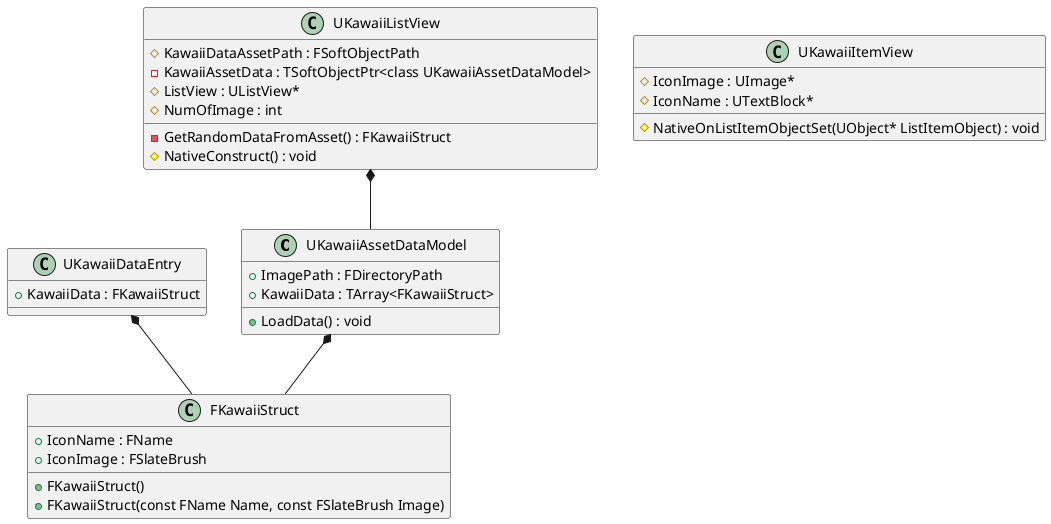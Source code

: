 @startuml





/' Objects '/

class UKawaiiAssetDataModel {
	+ImagePath : FDirectoryPath
	+KawaiiData : TArray<FKawaiiStruct>
	+LoadData() : void
}


class UKawaiiDataEntry {
	+KawaiiData : FKawaiiStruct
}


class UKawaiiItemView {
	#IconImage : UImage*
	#IconName : UTextBlock*
	#NativeOnListItemObjectSet(UObject* ListItemObject) : void
}


class UKawaiiListView {
	-GetRandomDataFromAsset() : FKawaiiStruct
	#KawaiiDataAssetPath : FSoftObjectPath
	-KawaiiAssetData : TSoftObjectPtr<class UKawaiiAssetDataModel>
	#ListView : UListView*
	#NumOfImage : int
	#NativeConstruct() : void
}


class FKawaiiStruct {
	+FKawaiiStruct()
	+FKawaiiStruct(const FName Name, const FSlateBrush Image)
	+IconName : FName
	+IconImage : FSlateBrush
}





/' Inheritance relationships '/




/' Aggregation relationships '/

.UKawaiiAssetDataModel *-- .FKawaiiStruct


.UKawaiiDataEntry *-- .FKawaiiStruct


.UKawaiiListView *-- .UKawaiiAssetDataModel






/' Nested objects '/



@enduml
